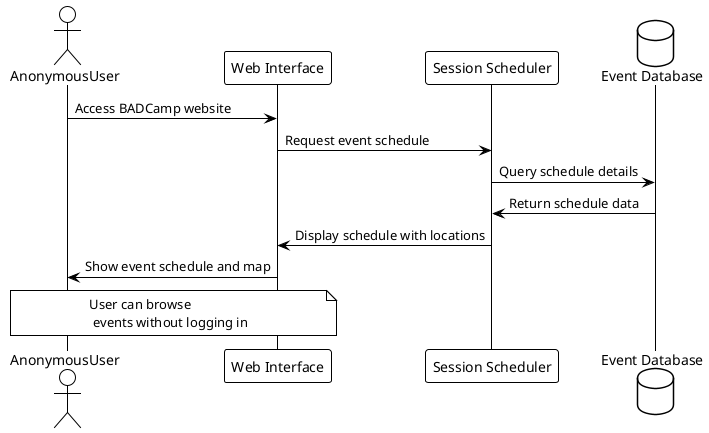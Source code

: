 @startuml
!theme plain
actor AnonymousUser as User
participant "Web Interface" as Web
participant "Session Scheduler" as Scheduler
database "Event Database" as DB

User -> Web : Access BADCamp website
Web -> Scheduler : Request event schedule
Scheduler -> DB : Query schedule details
DB -> Scheduler : Return schedule data
Scheduler -> Web : Display schedule with locations
Web -> User : Show event schedule and map

note over User, Web : User can browse \n events without logging in

@enduml